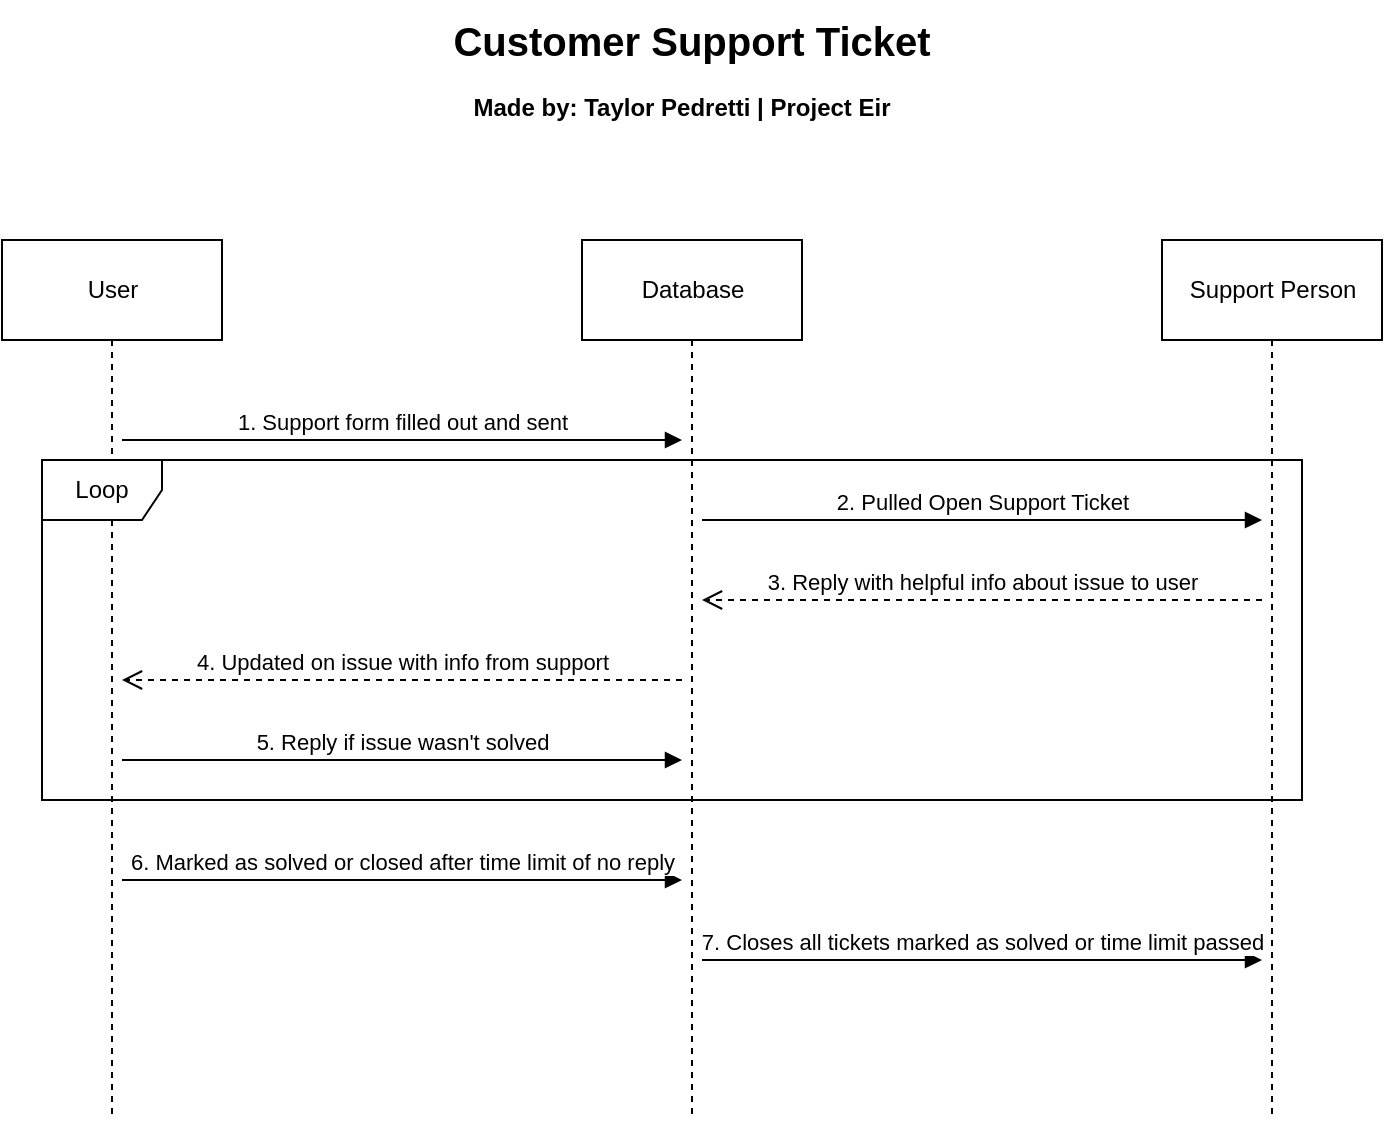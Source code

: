 <mxfile version="12.4.2" type="device" pages="1"><diagram id="NQvRKCmPaK2Du1mv1kxM" name="Page-1"><mxGraphModel dx="1379" dy="822" grid="1" gridSize="10" guides="1" tooltips="1" connect="1" arrows="1" fold="1" page="1" pageScale="1" pageWidth="850" pageHeight="1100" math="0" shadow="0"><root><mxCell id="0"/><mxCell id="1" parent="0"/><mxCell id="beywpvxdl3FEzUeVde0Y-1" value="&lt;font style=&quot;font-size: 20px&quot;&gt;&lt;b&gt;Customer Support Ticket&lt;/b&gt;&lt;/font&gt;" style="text;html=1;strokeColor=none;fillColor=none;align=center;verticalAlign=middle;whiteSpace=wrap;rounded=0;" vertex="1" parent="1"><mxGeometry x="280" y="40" width="290" height="40" as="geometry"/></mxCell><mxCell id="beywpvxdl3FEzUeVde0Y-12" style="edgeStyle=orthogonalEdgeStyle;rounded=0;orthogonalLoop=1;jettySize=auto;html=1;dashed=1;endArrow=none;endFill=0;" edge="1" parent="1" source="beywpvxdl3FEzUeVde0Y-2"><mxGeometry relative="1" as="geometry"><mxPoint x="135" y="600" as="targetPoint"/></mxGeometry></mxCell><mxCell id="beywpvxdl3FEzUeVde0Y-2" value="User" style="html=1;" vertex="1" parent="1"><mxGeometry x="80" y="160" width="110" height="50" as="geometry"/></mxCell><mxCell id="beywpvxdl3FEzUeVde0Y-13" style="edgeStyle=orthogonalEdgeStyle;rounded=0;orthogonalLoop=1;jettySize=auto;html=1;dashed=1;endArrow=none;endFill=0;" edge="1" parent="1" source="beywpvxdl3FEzUeVde0Y-3"><mxGeometry relative="1" as="geometry"><mxPoint x="425" y="600" as="targetPoint"/></mxGeometry></mxCell><mxCell id="beywpvxdl3FEzUeVde0Y-3" value="Database" style="html=1;" vertex="1" parent="1"><mxGeometry x="370" y="160" width="110" height="50" as="geometry"/></mxCell><mxCell id="beywpvxdl3FEzUeVde0Y-14" style="edgeStyle=orthogonalEdgeStyle;rounded=0;orthogonalLoop=1;jettySize=auto;html=1;dashed=1;endArrow=none;endFill=0;" edge="1" parent="1" source="beywpvxdl3FEzUeVde0Y-4"><mxGeometry relative="1" as="geometry"><mxPoint x="715" y="600" as="targetPoint"/></mxGeometry></mxCell><mxCell id="beywpvxdl3FEzUeVde0Y-4" value="Support Person" style="html=1;" vertex="1" parent="1"><mxGeometry x="660" y="160" width="110" height="50" as="geometry"/></mxCell><mxCell id="beywpvxdl3FEzUeVde0Y-15" value="1. Support form filled out and sent" style="html=1;verticalAlign=bottom;endArrow=block;" edge="1" parent="1"><mxGeometry width="80" relative="1" as="geometry"><mxPoint x="140" y="260" as="sourcePoint"/><mxPoint x="420" y="260" as="targetPoint"/></mxGeometry></mxCell><mxCell id="beywpvxdl3FEzUeVde0Y-18" value="2. Pulled Open Support Ticket" style="html=1;verticalAlign=bottom;endArrow=block;" edge="1" parent="1"><mxGeometry width="80" relative="1" as="geometry"><mxPoint x="430" y="300" as="sourcePoint"/><mxPoint x="710" y="300" as="targetPoint"/></mxGeometry></mxCell><mxCell id="beywpvxdl3FEzUeVde0Y-21" value="3. Reply with helpful info about issue to user" style="html=1;verticalAlign=bottom;endArrow=open;dashed=1;endSize=8;" edge="1" parent="1"><mxGeometry relative="1" as="geometry"><mxPoint x="710" y="340" as="sourcePoint"/><mxPoint x="430" y="340" as="targetPoint"/></mxGeometry></mxCell><mxCell id="beywpvxdl3FEzUeVde0Y-24" value="5. Reply if issue wasn't solved" style="html=1;verticalAlign=bottom;endArrow=block;" edge="1" parent="1"><mxGeometry width="80" relative="1" as="geometry"><mxPoint x="140" y="420" as="sourcePoint"/><mxPoint x="420" y="420" as="targetPoint"/></mxGeometry></mxCell><mxCell id="beywpvxdl3FEzUeVde0Y-25" value="Loop" style="shape=umlFrame;whiteSpace=wrap;html=1;" vertex="1" parent="1"><mxGeometry x="100" y="270" width="630" height="170" as="geometry"/></mxCell><mxCell id="beywpvxdl3FEzUeVde0Y-26" value="4. Updated on issue with info from support" style="html=1;verticalAlign=bottom;endArrow=open;dashed=1;endSize=8;" edge="1" parent="1"><mxGeometry relative="1" as="geometry"><mxPoint x="420" y="380" as="sourcePoint"/><mxPoint x="140" y="380" as="targetPoint"/></mxGeometry></mxCell><mxCell id="beywpvxdl3FEzUeVde0Y-27" value="6. Marked as solved or closed after time limit of no reply" style="html=1;verticalAlign=bottom;endArrow=block;" edge="1" parent="1"><mxGeometry width="80" relative="1" as="geometry"><mxPoint x="140" y="480" as="sourcePoint"/><mxPoint x="420" y="480" as="targetPoint"/></mxGeometry></mxCell><mxCell id="beywpvxdl3FEzUeVde0Y-28" value="7. Closes all tickets marked as solved or time limit passed" style="html=1;verticalAlign=bottom;endArrow=block;" edge="1" parent="1"><mxGeometry width="80" relative="1" as="geometry"><mxPoint x="430" y="520" as="sourcePoint"/><mxPoint x="710" y="520" as="targetPoint"/></mxGeometry></mxCell><mxCell id="beywpvxdl3FEzUeVde0Y-30" value="Made by: Taylor Pedretti | Project Eir" style="text;align=center;fontStyle=1;verticalAlign=middle;spacingLeft=3;spacingRight=3;strokeColor=none;rotatable=0;points=[[0,0.5],[1,0.5]];portConstraint=eastwest;" vertex="1" parent="1"><mxGeometry x="280" y="80" width="280" height="26" as="geometry"/></mxCell></root></mxGraphModel></diagram></mxfile>
